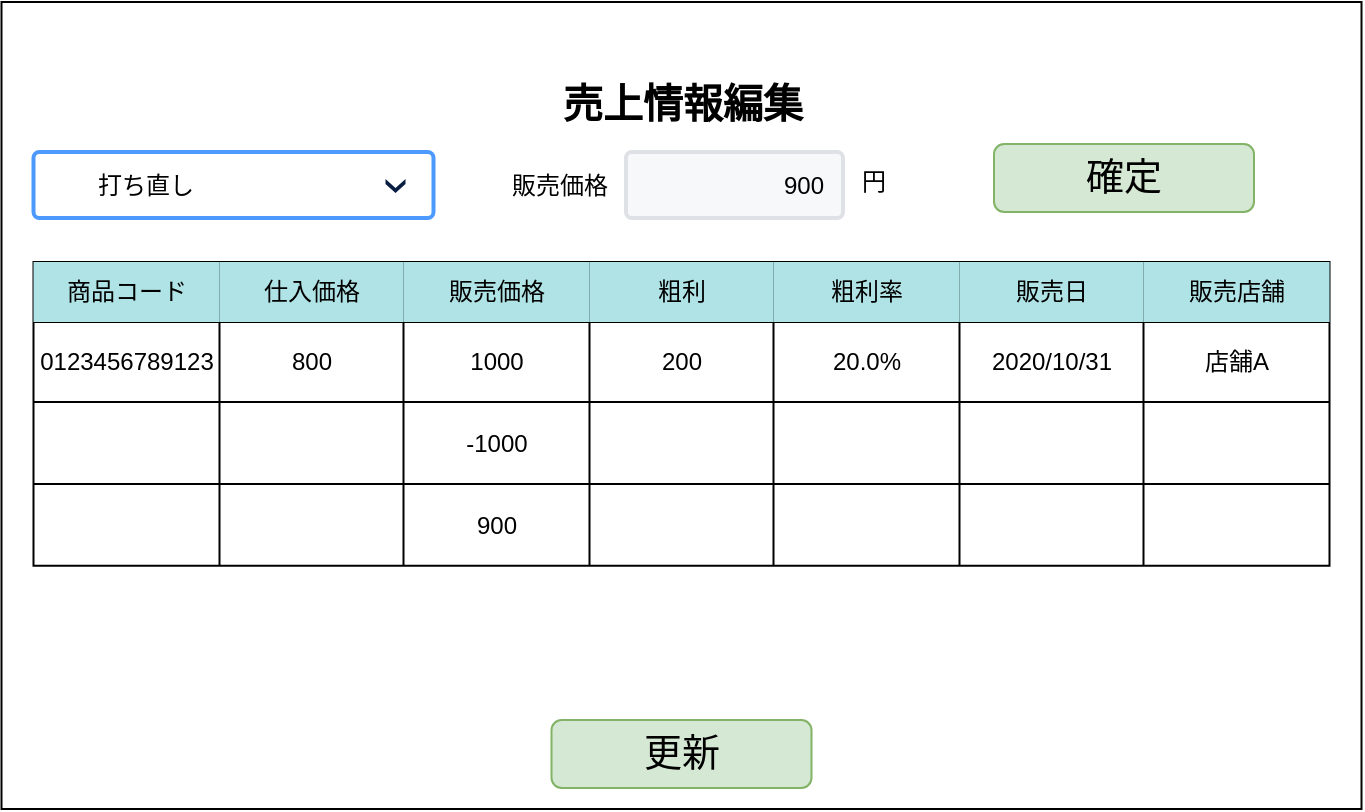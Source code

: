 <mxfile>
    <diagram id="-rYmXwlPA6e48w3ofCKy" name="ページ1">
        <mxGraphModel dx="814" dy="339" grid="1" gridSize="10" guides="1" tooltips="1" connect="1" arrows="1" fold="1" page="1" pageScale="1" pageWidth="827" pageHeight="1169" math="0" shadow="0">
            <root>
                <mxCell id="0"/>
                <mxCell id="1" parent="0"/>
                <mxCell id="2" value="" style="rounded=0;whiteSpace=wrap;html=1;" parent="1" vertex="1">
                    <mxGeometry x="23.75" y="30" width="680" height="403.5" as="geometry"/>
                </mxCell>
                <mxCell id="3" value="売上情報編集" style="text;html=1;strokeColor=none;fillColor=none;align=center;verticalAlign=middle;whiteSpace=wrap;rounded=0;fontColor=default;fontStyle=1;fontSize=20;" parent="1" vertex="1">
                    <mxGeometry x="282.5" y="55" width="162.5" height="50" as="geometry"/>
                </mxCell>
                <mxCell id="4" value="&lt;span style=&quot;font-size: 19px&quot;&gt;更新&lt;/span&gt;" style="rounded=1;whiteSpace=wrap;html=1;align=center;labelBackgroundColor=none;fillColor=#d5e8d4;strokeColor=#82b366;" parent="1" vertex="1">
                    <mxGeometry x="298.75" y="389" width="130" height="34" as="geometry"/>
                </mxCell>
                <mxCell id="23" value="" style="shape=table;startSize=0;container=1;collapsible=0;childLayout=tableLayout;" parent="1" vertex="1">
                    <mxGeometry x="39.75" y="160" width="648" height="151.92" as="geometry"/>
                </mxCell>
                <mxCell id="24" value="" style="shape=partialRectangle;collapsible=0;dropTarget=0;pointerEvents=0;fillColor=none;top=0;left=0;bottom=0;right=0;points=[[0,0.5],[1,0.5]];portConstraint=eastwest;" parent="23" vertex="1">
                    <mxGeometry width="648" height="30" as="geometry"/>
                </mxCell>
                <mxCell id="25" value="商品コード" style="shape=partialRectangle;html=1;whiteSpace=wrap;connectable=0;overflow=hidden;fillColor=#b0e3e6;top=0;left=0;bottom=0;right=0;pointerEvents=1;strokeColor=#0e8088;" parent="24" vertex="1">
                    <mxGeometry width="93" height="30" as="geometry">
                        <mxRectangle width="93" height="30" as="alternateBounds"/>
                    </mxGeometry>
                </mxCell>
                <mxCell id="26" value="仕入価格" style="shape=partialRectangle;html=1;whiteSpace=wrap;connectable=0;overflow=hidden;fillColor=#b0e3e6;top=0;left=0;bottom=0;right=0;pointerEvents=1;strokeColor=#0e8088;" parent="24" vertex="1">
                    <mxGeometry x="93" width="92" height="30" as="geometry">
                        <mxRectangle width="92" height="30" as="alternateBounds"/>
                    </mxGeometry>
                </mxCell>
                <mxCell id="27" value="販売価格" style="shape=partialRectangle;html=1;whiteSpace=wrap;connectable=0;overflow=hidden;fillColor=#b0e3e6;top=0;left=0;bottom=0;right=0;pointerEvents=1;strokeColor=#0e8088;" parent="24" vertex="1">
                    <mxGeometry x="185" width="93" height="30" as="geometry">
                        <mxRectangle width="93" height="30" as="alternateBounds"/>
                    </mxGeometry>
                </mxCell>
                <mxCell id="28" value="粗利" style="shape=partialRectangle;html=1;whiteSpace=wrap;connectable=0;overflow=hidden;fillColor=#b0e3e6;top=0;left=0;bottom=0;right=0;pointerEvents=1;strokeColor=#0e8088;" parent="24" vertex="1">
                    <mxGeometry x="278" width="92" height="30" as="geometry">
                        <mxRectangle width="92" height="30" as="alternateBounds"/>
                    </mxGeometry>
                </mxCell>
                <mxCell id="29" value="粗利率" style="shape=partialRectangle;html=1;whiteSpace=wrap;connectable=0;overflow=hidden;fillColor=#b0e3e6;top=0;left=0;bottom=0;right=0;pointerEvents=1;strokeColor=#0e8088;" parent="24" vertex="1">
                    <mxGeometry x="370" width="93" height="30" as="geometry">
                        <mxRectangle width="93" height="30" as="alternateBounds"/>
                    </mxGeometry>
                </mxCell>
                <mxCell id="30" value="販売日" style="shape=partialRectangle;html=1;whiteSpace=wrap;connectable=0;overflow=hidden;fillColor=#b0e3e6;top=0;left=0;bottom=0;right=0;pointerEvents=1;strokeColor=#0e8088;" parent="24" vertex="1">
                    <mxGeometry x="463" width="92" height="30" as="geometry">
                        <mxRectangle width="92" height="30" as="alternateBounds"/>
                    </mxGeometry>
                </mxCell>
                <mxCell id="31" value="販売店舗" style="shape=partialRectangle;html=1;whiteSpace=wrap;connectable=0;overflow=hidden;fillColor=#b0e3e6;top=0;left=0;bottom=0;right=0;pointerEvents=1;strokeColor=#0e8088;" parent="24" vertex="1">
                    <mxGeometry x="555" width="93" height="30" as="geometry">
                        <mxRectangle width="93" height="30" as="alternateBounds"/>
                    </mxGeometry>
                </mxCell>
                <mxCell id="32" value="" style="shape=partialRectangle;collapsible=0;dropTarget=0;pointerEvents=0;fillColor=none;top=0;left=0;bottom=0;right=0;points=[[0,0.5],[1,0.5]];portConstraint=eastwest;" parent="23" vertex="1">
                    <mxGeometry y="30" width="648" height="40" as="geometry"/>
                </mxCell>
                <mxCell id="33" value="&lt;span style=&quot;text-align: left&quot;&gt;0123456789123&lt;/span&gt;" style="shape=partialRectangle;html=1;whiteSpace=wrap;connectable=0;overflow=hidden;fillColor=none;top=0;left=0;bottom=0;right=0;pointerEvents=1;" parent="32" vertex="1">
                    <mxGeometry width="93" height="40" as="geometry">
                        <mxRectangle width="93" height="40" as="alternateBounds"/>
                    </mxGeometry>
                </mxCell>
                <mxCell id="34" value="800" style="shape=partialRectangle;html=1;whiteSpace=wrap;connectable=0;overflow=hidden;fillColor=none;top=0;left=0;bottom=0;right=0;pointerEvents=1;" parent="32" vertex="1">
                    <mxGeometry x="93" width="92" height="40" as="geometry">
                        <mxRectangle width="92" height="40" as="alternateBounds"/>
                    </mxGeometry>
                </mxCell>
                <mxCell id="35" value="1000" style="shape=partialRectangle;html=1;whiteSpace=wrap;connectable=0;overflow=hidden;fillColor=none;top=0;left=0;bottom=0;right=0;pointerEvents=1;" parent="32" vertex="1">
                    <mxGeometry x="185" width="93" height="40" as="geometry">
                        <mxRectangle width="93" height="40" as="alternateBounds"/>
                    </mxGeometry>
                </mxCell>
                <mxCell id="36" value="200" style="shape=partialRectangle;html=1;whiteSpace=wrap;connectable=0;overflow=hidden;fillColor=none;top=0;left=0;bottom=0;right=0;pointerEvents=1;" parent="32" vertex="1">
                    <mxGeometry x="278" width="92" height="40" as="geometry">
                        <mxRectangle width="92" height="40" as="alternateBounds"/>
                    </mxGeometry>
                </mxCell>
                <mxCell id="37" value="20.0%" style="shape=partialRectangle;html=1;whiteSpace=wrap;connectable=0;overflow=hidden;fillColor=none;top=0;left=0;bottom=0;right=0;pointerEvents=1;" parent="32" vertex="1">
                    <mxGeometry x="370" width="93" height="40" as="geometry">
                        <mxRectangle width="93" height="40" as="alternateBounds"/>
                    </mxGeometry>
                </mxCell>
                <mxCell id="38" value="2020/10/31" style="shape=partialRectangle;html=1;whiteSpace=wrap;connectable=0;overflow=hidden;fillColor=none;top=0;left=0;bottom=0;right=0;pointerEvents=1;" parent="32" vertex="1">
                    <mxGeometry x="463" width="92" height="40" as="geometry">
                        <mxRectangle width="92" height="40" as="alternateBounds"/>
                    </mxGeometry>
                </mxCell>
                <mxCell id="39" value="店舗A" style="shape=partialRectangle;html=1;whiteSpace=wrap;connectable=0;overflow=hidden;fillColor=none;top=0;left=0;bottom=0;right=0;pointerEvents=1;" parent="32" vertex="1">
                    <mxGeometry x="555" width="93" height="40" as="geometry">
                        <mxRectangle width="93" height="40" as="alternateBounds"/>
                    </mxGeometry>
                </mxCell>
                <mxCell id="91" style="shape=partialRectangle;collapsible=0;dropTarget=0;pointerEvents=0;fillColor=none;top=0;left=0;bottom=0;right=0;points=[[0,0.5],[1,0.5]];portConstraint=eastwest;" parent="23" vertex="1">
                    <mxGeometry y="70" width="648" height="41" as="geometry"/>
                </mxCell>
                <mxCell id="92" style="shape=partialRectangle;html=1;whiteSpace=wrap;connectable=0;overflow=hidden;fillColor=none;top=0;left=0;bottom=0;right=0;pointerEvents=1;" parent="91" vertex="1">
                    <mxGeometry width="93" height="41" as="geometry">
                        <mxRectangle width="93" height="41" as="alternateBounds"/>
                    </mxGeometry>
                </mxCell>
                <mxCell id="93" style="shape=partialRectangle;html=1;whiteSpace=wrap;connectable=0;overflow=hidden;fillColor=none;top=0;left=0;bottom=0;right=0;pointerEvents=1;" parent="91" vertex="1">
                    <mxGeometry x="93" width="92" height="41" as="geometry">
                        <mxRectangle width="92" height="41" as="alternateBounds"/>
                    </mxGeometry>
                </mxCell>
                <mxCell id="94" value="-1000" style="shape=partialRectangle;html=1;whiteSpace=wrap;connectable=0;overflow=hidden;fillColor=none;top=0;left=0;bottom=0;right=0;pointerEvents=1;" parent="91" vertex="1">
                    <mxGeometry x="185" width="93" height="41" as="geometry">
                        <mxRectangle width="93" height="41" as="alternateBounds"/>
                    </mxGeometry>
                </mxCell>
                <mxCell id="95" style="shape=partialRectangle;html=1;whiteSpace=wrap;connectable=0;overflow=hidden;fillColor=none;top=0;left=0;bottom=0;right=0;pointerEvents=1;" parent="91" vertex="1">
                    <mxGeometry x="278" width="92" height="41" as="geometry">
                        <mxRectangle width="92" height="41" as="alternateBounds"/>
                    </mxGeometry>
                </mxCell>
                <mxCell id="96" style="shape=partialRectangle;html=1;whiteSpace=wrap;connectable=0;overflow=hidden;fillColor=none;top=0;left=0;bottom=0;right=0;pointerEvents=1;" parent="91" vertex="1">
                    <mxGeometry x="370" width="93" height="41" as="geometry">
                        <mxRectangle width="93" height="41" as="alternateBounds"/>
                    </mxGeometry>
                </mxCell>
                <mxCell id="97" style="shape=partialRectangle;html=1;whiteSpace=wrap;connectable=0;overflow=hidden;fillColor=none;top=0;left=0;bottom=0;right=0;pointerEvents=1;" parent="91" vertex="1">
                    <mxGeometry x="463" width="92" height="41" as="geometry">
                        <mxRectangle width="92" height="41" as="alternateBounds"/>
                    </mxGeometry>
                </mxCell>
                <mxCell id="98" style="shape=partialRectangle;html=1;whiteSpace=wrap;connectable=0;overflow=hidden;fillColor=none;top=0;left=0;bottom=0;right=0;pointerEvents=1;" parent="91" vertex="1">
                    <mxGeometry x="555" width="93" height="41" as="geometry">
                        <mxRectangle width="93" height="41" as="alternateBounds"/>
                    </mxGeometry>
                </mxCell>
                <mxCell id="99" style="shape=partialRectangle;collapsible=0;dropTarget=0;pointerEvents=0;fillColor=none;top=0;left=0;bottom=0;right=0;points=[[0,0.5],[1,0.5]];portConstraint=eastwest;" parent="23" vertex="1">
                    <mxGeometry y="111" width="648" height="41" as="geometry"/>
                </mxCell>
                <mxCell id="100" style="shape=partialRectangle;html=1;whiteSpace=wrap;connectable=0;overflow=hidden;fillColor=none;top=0;left=0;bottom=0;right=0;pointerEvents=1;" parent="99" vertex="1">
                    <mxGeometry width="93" height="41" as="geometry">
                        <mxRectangle width="93" height="41" as="alternateBounds"/>
                    </mxGeometry>
                </mxCell>
                <mxCell id="101" style="shape=partialRectangle;html=1;whiteSpace=wrap;connectable=0;overflow=hidden;fillColor=none;top=0;left=0;bottom=0;right=0;pointerEvents=1;" parent="99" vertex="1">
                    <mxGeometry x="93" width="92" height="41" as="geometry">
                        <mxRectangle width="92" height="41" as="alternateBounds"/>
                    </mxGeometry>
                </mxCell>
                <mxCell id="102" value="900" style="shape=partialRectangle;html=1;whiteSpace=wrap;connectable=0;overflow=hidden;fillColor=none;top=0;left=0;bottom=0;right=0;pointerEvents=1;" parent="99" vertex="1">
                    <mxGeometry x="185" width="93" height="41" as="geometry">
                        <mxRectangle width="93" height="41" as="alternateBounds"/>
                    </mxGeometry>
                </mxCell>
                <mxCell id="103" style="shape=partialRectangle;html=1;whiteSpace=wrap;connectable=0;overflow=hidden;fillColor=none;top=0;left=0;bottom=0;right=0;pointerEvents=1;" parent="99" vertex="1">
                    <mxGeometry x="278" width="92" height="41" as="geometry">
                        <mxRectangle width="92" height="41" as="alternateBounds"/>
                    </mxGeometry>
                </mxCell>
                <mxCell id="104" style="shape=partialRectangle;html=1;whiteSpace=wrap;connectable=0;overflow=hidden;fillColor=none;top=0;left=0;bottom=0;right=0;pointerEvents=1;" parent="99" vertex="1">
                    <mxGeometry x="370" width="93" height="41" as="geometry">
                        <mxRectangle width="93" height="41" as="alternateBounds"/>
                    </mxGeometry>
                </mxCell>
                <mxCell id="105" style="shape=partialRectangle;html=1;whiteSpace=wrap;connectable=0;overflow=hidden;fillColor=none;top=0;left=0;bottom=0;right=0;pointerEvents=1;" parent="99" vertex="1">
                    <mxGeometry x="463" width="92" height="41" as="geometry">
                        <mxRectangle width="92" height="41" as="alternateBounds"/>
                    </mxGeometry>
                </mxCell>
                <mxCell id="106" style="shape=partialRectangle;html=1;whiteSpace=wrap;connectable=0;overflow=hidden;fillColor=none;top=0;left=0;bottom=0;right=0;pointerEvents=1;" parent="99" vertex="1">
                    <mxGeometry x="555" width="93" height="41" as="geometry">
                        <mxRectangle width="93" height="41" as="alternateBounds"/>
                    </mxGeometry>
                </mxCell>
                <mxCell id="42" value="打ち直し" style="rounded=1;arcSize=9;fillColor=#ffffff;strokeColor=#4C9AFF;html=1;strokeWidth=2;spacingLeft=30;fontColor=#000000;align=left" parent="1" vertex="1">
                    <mxGeometry x="39.75" y="105" width="200" height="33" as="geometry"/>
                </mxCell>
                <mxCell id="43" value="" style="shape=step;whiteSpace=wrap;html=1;rounded=0;strokeColor=none;strokeWidth=2;fillColor=#0A1E43;gradientColor=none;fontFamily=Verdana;fontSize=14;fontColor=#000000;align=left;direction=south;size=0.65;" parent="42" vertex="1">
                    <mxGeometry x="1" y="0.5" width="10" height="7" relative="1" as="geometry">
                        <mxPoint x="-24" y="-3" as="offset"/>
                    </mxGeometry>
                </mxCell>
                <mxCell id="70" value="　　　　　　900" style="rounded=1;arcSize=9;fillColor=#F7F8F9;align=left;spacingLeft=5;strokeColor=#DEE1E6;html=1;strokeWidth=2;fontSize=12" parent="1" vertex="1">
                    <mxGeometry x="336" y="105" width="108.5" height="33" as="geometry"/>
                </mxCell>
                <mxCell id="71" value="販売価格" style="text;html=1;strokeColor=none;fillColor=none;align=center;verticalAlign=middle;whiteSpace=wrap;rounded=0;" parent="1" vertex="1">
                    <mxGeometry x="270" y="106.5" width="66" height="30" as="geometry"/>
                </mxCell>
                <mxCell id="72" value="円" style="text;html=1;strokeColor=none;fillColor=none;align=center;verticalAlign=middle;whiteSpace=wrap;rounded=0;" parent="1" vertex="1">
                    <mxGeometry x="444.5" y="105" width="30" height="30" as="geometry"/>
                </mxCell>
                <mxCell id="123" value="&lt;span style=&quot;font-size: 19px&quot;&gt;確定&lt;/span&gt;" style="rounded=1;whiteSpace=wrap;html=1;align=center;labelBackgroundColor=none;fillColor=#d5e8d4;strokeColor=#82b366;" parent="1" vertex="1">
                    <mxGeometry x="520" y="101" width="130" height="34" as="geometry"/>
                </mxCell>
            </root>
        </mxGraphModel>
    </diagram>
</mxfile>